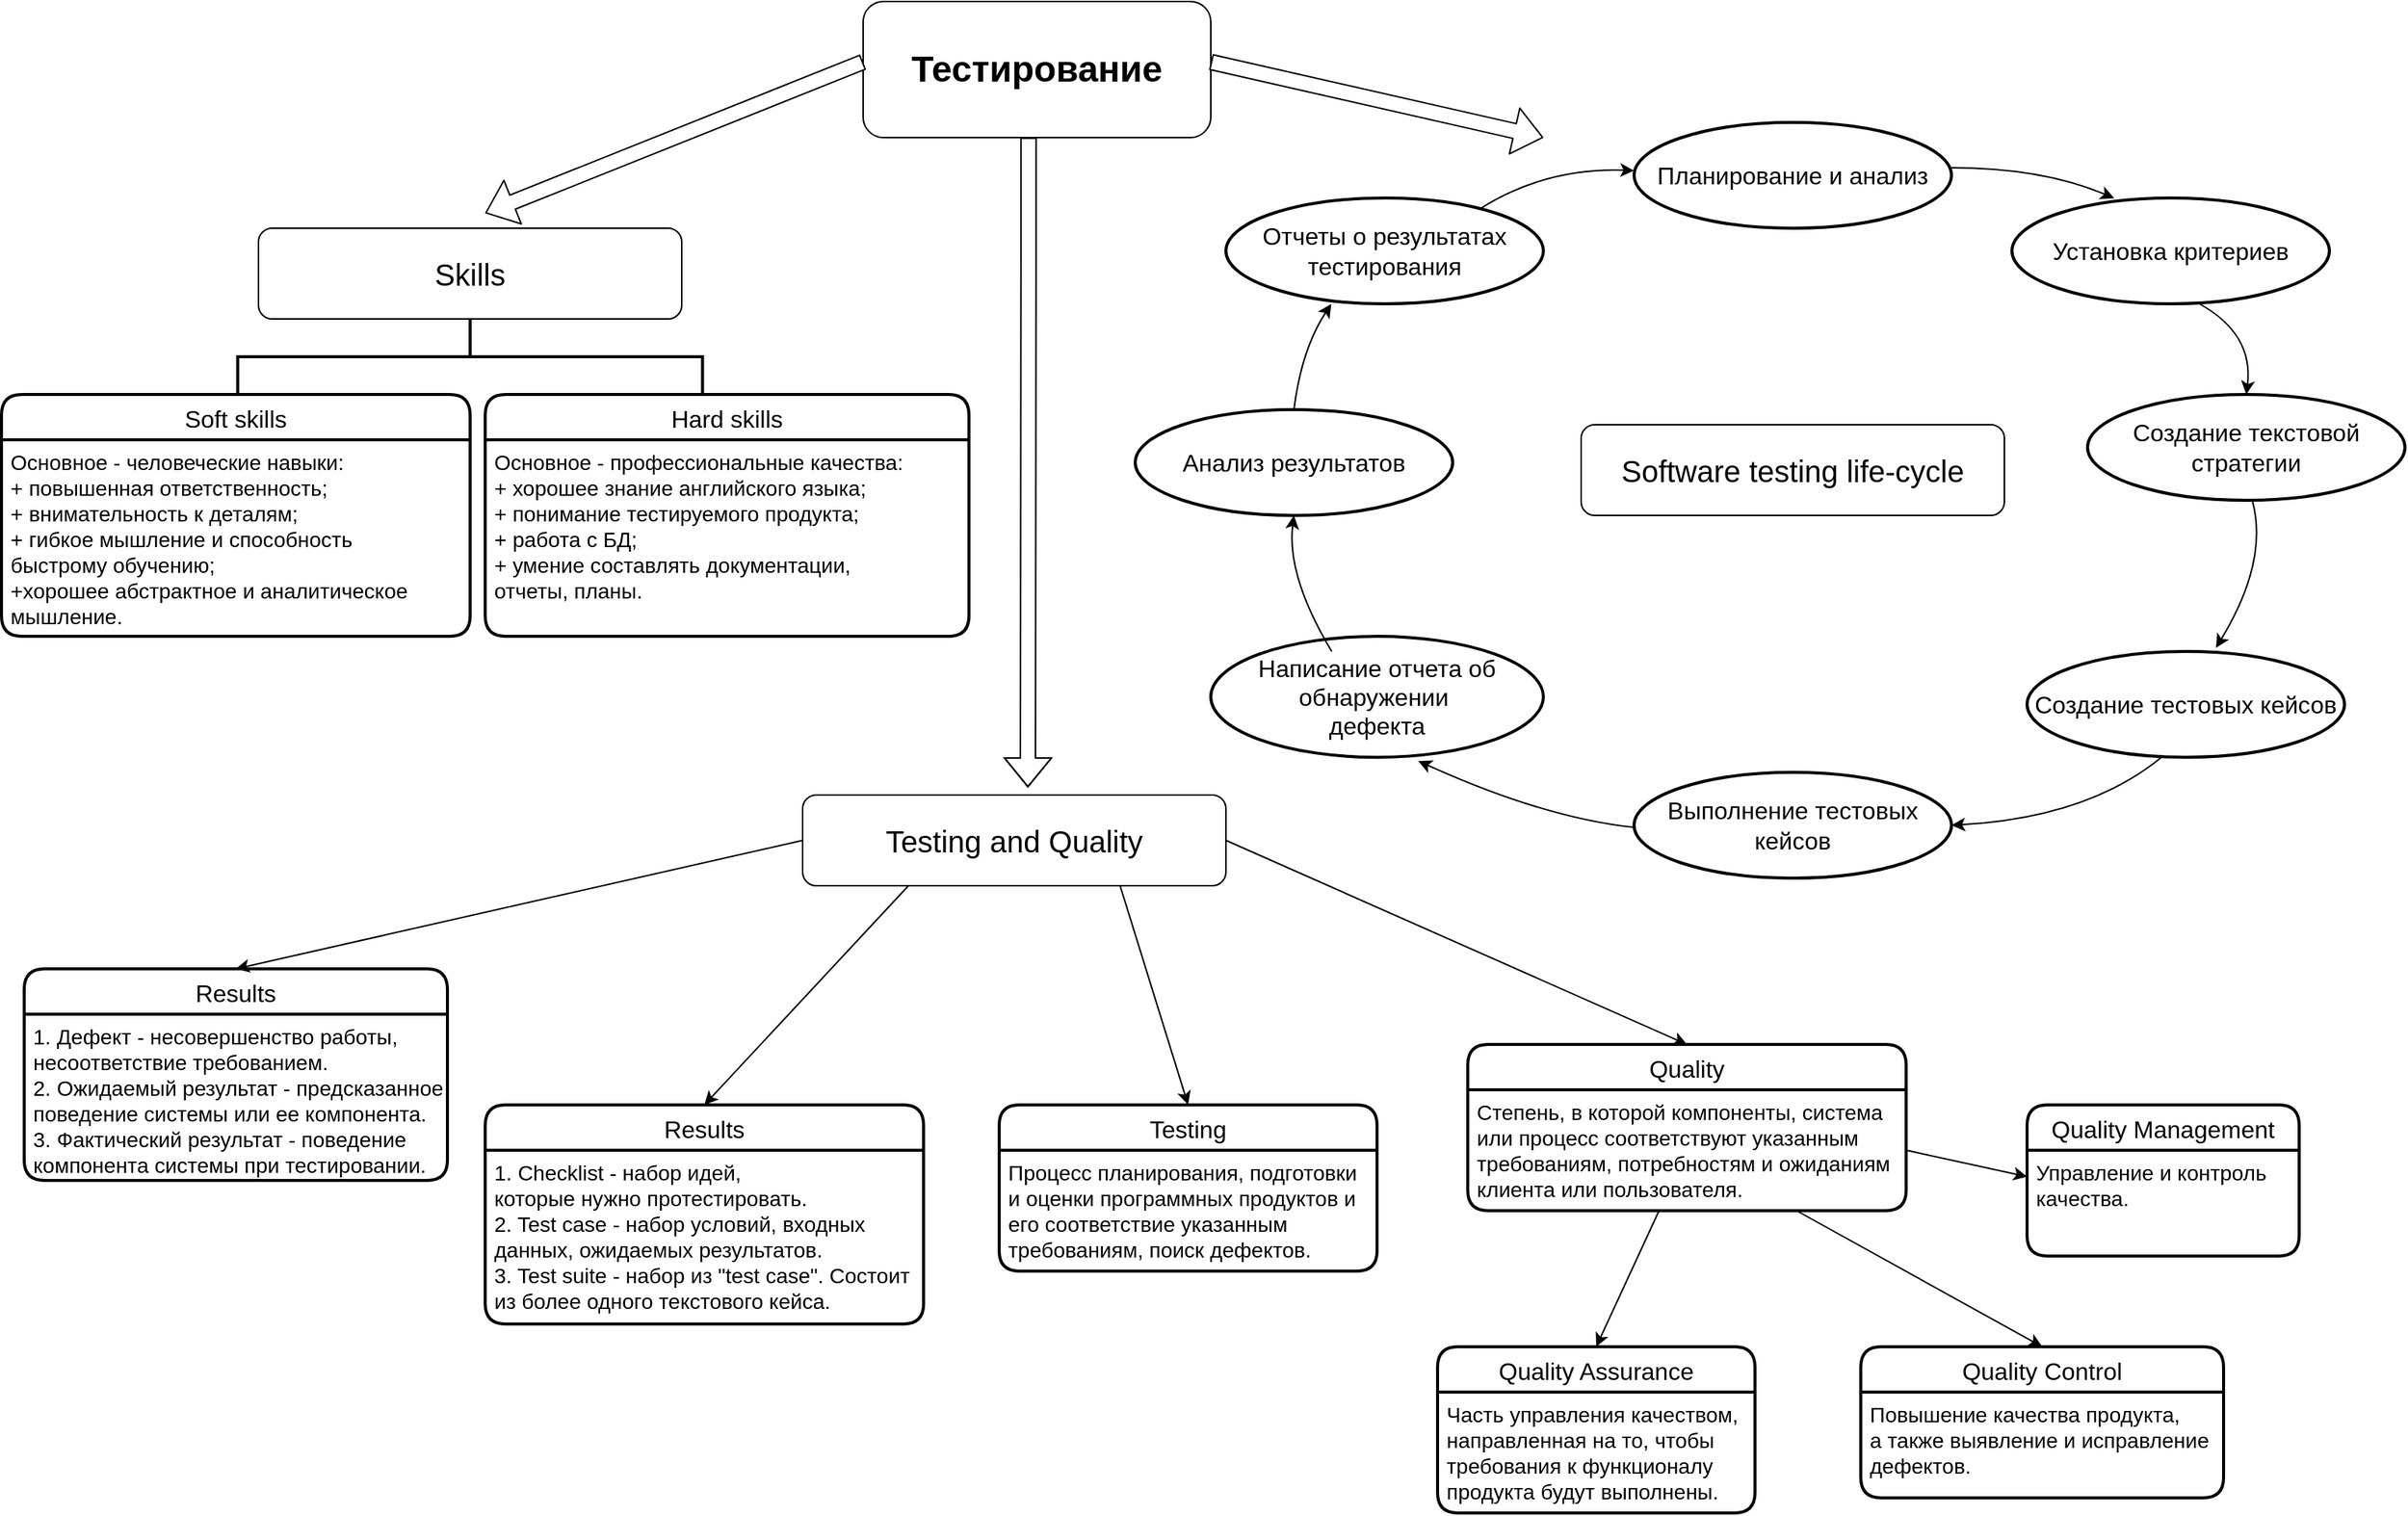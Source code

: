 <mxfile version="14.3.0" type="github">
  <diagram id="xAg9NidPO8V7DdGdZRjx" name="Page-1">
    <mxGraphModel dx="1730" dy="913" grid="0" gridSize="10" guides="1" tooltips="1" connect="1" arrows="1" fold="1" page="1" pageScale="1" pageWidth="1654" pageHeight="1169" math="0" shadow="0">
      <root>
        <object label="" id="0">
          <mxCell />
        </object>
        <mxCell id="1" parent="0" />
        <mxCell id="QrxmrUiC0J_Cw40STUVT-1" value="&lt;font style=&quot;font-size: 24px&quot;&gt;&lt;b&gt;Тестирование&lt;/b&gt;&lt;/font&gt;" style="rounded=1;whiteSpace=wrap;html=1;" parent="1" vertex="1">
          <mxGeometry x="630" y="30" width="230" height="90" as="geometry" />
        </mxCell>
        <mxCell id="QrxmrUiC0J_Cw40STUVT-2" value="&lt;font style=&quot;font-size: 20px;&quot;&gt;Skills&lt;/font&gt;" style="rounded=1;whiteSpace=wrap;html=1;fontSize=20;" parent="1" vertex="1">
          <mxGeometry x="230" y="180" width="280" height="60" as="geometry" />
        </mxCell>
        <mxCell id="zxv5agYtu_2K9ZOUmvWI-2" value="" style="strokeWidth=2;html=1;shape=mxgraph.flowchart.annotation_2;align=left;labelPosition=right;pointerEvents=1;direction=south;fontSize=20;" parent="1" vertex="1">
          <mxGeometry x="216.25" y="240" width="307.5" height="50" as="geometry" />
        </mxCell>
        <mxCell id="zxv5agYtu_2K9ZOUmvWI-9" value="Soft skills" style="swimlane;childLayout=stackLayout;horizontal=1;startSize=30;horizontalStack=0;rounded=1;fontSize=16;fontStyle=0;strokeWidth=2;resizeParent=0;resizeLast=1;shadow=0;dashed=0;align=center;" parent="1" vertex="1">
          <mxGeometry x="60" y="290" width="310" height="160" as="geometry" />
        </mxCell>
        <mxCell id="zxv5agYtu_2K9ZOUmvWI-10" value="Основное - человеческие навыки:&#xa;+ повышенная ответственность;&#xa;+ внимательность к деталям;&#xa;+ гибкое мышление и способность&#xa;быстрому обучению;&#xa;+хорошее абстрактное и аналитическое&#xa;мышление." style="align=left;strokeColor=none;fillColor=none;spacingLeft=4;fontSize=14;verticalAlign=top;resizable=0;rotatable=0;part=1;" parent="zxv5agYtu_2K9ZOUmvWI-9" vertex="1">
          <mxGeometry y="30" width="310" height="130" as="geometry" />
        </mxCell>
        <mxCell id="zxv5agYtu_2K9ZOUmvWI-11" value="Hard skills" style="swimlane;childLayout=stackLayout;horizontal=1;startSize=30;horizontalStack=0;rounded=1;fontSize=16;fontStyle=0;strokeWidth=2;resizeParent=0;resizeLast=1;shadow=0;dashed=0;align=center;" parent="1" vertex="1">
          <mxGeometry x="380" y="290" width="320" height="160" as="geometry" />
        </mxCell>
        <mxCell id="zxv5agYtu_2K9ZOUmvWI-12" value="Основное - профессиональные качества:&#xa;+ хорошее знание английского языка;&#xa;+ понимание тестируемого продукта;&#xa;+ работа с БД;&#xa;+ умение составлять документации, &#xa;отчеты, планы.&#xa;" style="align=left;strokeColor=none;fillColor=none;spacingLeft=4;fontSize=14;verticalAlign=top;resizable=0;rotatable=0;part=1;" parent="zxv5agYtu_2K9ZOUmvWI-11" vertex="1">
          <mxGeometry y="30" width="320" height="130" as="geometry" />
        </mxCell>
        <mxCell id="zxv5agYtu_2K9ZOUmvWI-15" value="" style="curved=1;endArrow=classic;html=1;exitX=0.796;exitY=0.111;exitDx=0;exitDy=0;exitPerimeter=0;" parent="1" source="zxv5agYtu_2K9ZOUmvWI-22" target="zxv5agYtu_2K9ZOUmvWI-17" edge="1">
          <mxGeometry width="50" height="50" relative="1" as="geometry">
            <mxPoint x="1040" y="160" as="sourcePoint" />
            <mxPoint x="1130" y="140" as="targetPoint" />
            <Array as="points">
              <mxPoint x="1080" y="140" />
            </Array>
          </mxGeometry>
        </mxCell>
        <mxCell id="zxv5agYtu_2K9ZOUmvWI-17" value="&lt;font style=&quot;font-size: 16px&quot;&gt;Планирование и анализ&lt;/font&gt;" style="strokeWidth=2;html=1;shape=mxgraph.flowchart.start_1;whiteSpace=wrap;" parent="1" vertex="1">
          <mxGeometry x="1140" y="110" width="210" height="70" as="geometry" />
        </mxCell>
        <mxCell id="zxv5agYtu_2K9ZOUmvWI-18" value="Выполнение тестовых кейсов" style="strokeWidth=2;html=1;shape=mxgraph.flowchart.start_1;whiteSpace=wrap;fontSize=16;" parent="1" vertex="1">
          <mxGeometry x="1140" y="540" width="210" height="70" as="geometry" />
        </mxCell>
        <mxCell id="zxv5agYtu_2K9ZOUmvWI-19" value="&lt;font style=&quot;font-size: 16px&quot;&gt;Создание текстовой стратегии&lt;/font&gt;" style="strokeWidth=2;html=1;shape=mxgraph.flowchart.start_1;whiteSpace=wrap;" parent="1" vertex="1">
          <mxGeometry x="1440" y="290" width="210" height="70" as="geometry" />
        </mxCell>
        <mxCell id="zxv5agYtu_2K9ZOUmvWI-20" value="&lt;font style=&quot;font-size: 16px&quot;&gt;Установка критериев&lt;/font&gt;" style="strokeWidth=2;html=1;shape=mxgraph.flowchart.start_1;whiteSpace=wrap;" parent="1" vertex="1">
          <mxGeometry x="1390" y="160" width="210" height="70" as="geometry" />
        </mxCell>
        <mxCell id="zxv5agYtu_2K9ZOUmvWI-21" value="&lt;font style=&quot;font-size: 16px&quot;&gt;Создание тестовых кейсов&lt;/font&gt;" style="strokeWidth=2;html=1;shape=mxgraph.flowchart.start_1;whiteSpace=wrap;" parent="1" vertex="1">
          <mxGeometry x="1400" y="460" width="210" height="70" as="geometry" />
        </mxCell>
        <mxCell id="zxv5agYtu_2K9ZOUmvWI-22" value="&lt;font style=&quot;font-size: 16px&quot;&gt;Отчеты о результатах&lt;br&gt;тестирования&lt;/font&gt;" style="strokeWidth=2;html=1;shape=mxgraph.flowchart.start_1;whiteSpace=wrap;" parent="1" vertex="1">
          <mxGeometry x="870" y="160" width="210" height="70" as="geometry" />
        </mxCell>
        <mxCell id="zxv5agYtu_2K9ZOUmvWI-23" value="Анализ результатов" style="strokeWidth=2;html=1;shape=mxgraph.flowchart.start_1;whiteSpace=wrap;fontSize=16;" parent="1" vertex="1">
          <mxGeometry x="810" y="300" width="210" height="70" as="geometry" />
        </mxCell>
        <mxCell id="zxv5agYtu_2K9ZOUmvWI-24" value="&lt;font style=&quot;font-size: 16px&quot;&gt;Написание отчета об обнаружении&amp;nbsp;&lt;br&gt;дефекта&lt;/font&gt;" style="strokeWidth=2;html=1;shape=mxgraph.flowchart.start_1;whiteSpace=wrap;" parent="1" vertex="1">
          <mxGeometry x="860" y="450" width="220" height="80" as="geometry" />
        </mxCell>
        <mxCell id="zxv5agYtu_2K9ZOUmvWI-28" value="" style="curved=1;endArrow=classic;html=1;exitX=0.443;exitY=-0.001;exitDx=0;exitDy=0;exitPerimeter=0;entryX=0.624;entryY=1.031;entryDx=0;entryDy=0;entryPerimeter=0;" parent="1" target="zxv5agYtu_2K9ZOUmvWI-24" edge="1">
          <mxGeometry width="50" height="50" relative="1" as="geometry">
            <mxPoint x="1140" y="576.43" as="sourcePoint" />
            <mxPoint x="1100.79" y="490" as="targetPoint" />
            <Array as="points">
              <mxPoint x="1080" y="570" />
            </Array>
          </mxGeometry>
        </mxCell>
        <mxCell id="zxv5agYtu_2K9ZOUmvWI-29" value="" style="curved=1;endArrow=classic;html=1;exitX=0.443;exitY=-0.001;exitDx=0;exitDy=0;exitPerimeter=0;entryX=1;entryY=0.5;entryDx=0;entryDy=0;entryPerimeter=0;" parent="1" target="zxv5agYtu_2K9ZOUmvWI-18" edge="1">
          <mxGeometry width="50" height="50" relative="1" as="geometry">
            <mxPoint x="1488.96" y="530.0" as="sourcePoint" />
            <mxPoint x="1350.0" y="485.74" as="targetPoint" />
            <Array as="points">
              <mxPoint x="1440" y="570" />
            </Array>
          </mxGeometry>
        </mxCell>
        <mxCell id="zxv5agYtu_2K9ZOUmvWI-30" value="" style="curved=1;endArrow=classic;html=1;exitX=0.443;exitY=-0.001;exitDx=0;exitDy=0;exitPerimeter=0;entryX=0.595;entryY=-0.034;entryDx=0;entryDy=0;entryPerimeter=0;" parent="1" target="zxv5agYtu_2K9ZOUmvWI-21" edge="1">
          <mxGeometry width="50" height="50" relative="1" as="geometry">
            <mxPoint x="1548.96" y="360.0" as="sourcePoint" />
            <mxPoint x="1410" y="405" as="targetPoint" />
            <Array as="points">
              <mxPoint x="1560" y="400" />
            </Array>
          </mxGeometry>
        </mxCell>
        <mxCell id="zxv5agYtu_2K9ZOUmvWI-31" value="" style="curved=1;endArrow=classic;html=1;exitX=0.443;exitY=-0.001;exitDx=0;exitDy=0;exitPerimeter=0;entryX=0.5;entryY=0;entryDx=0;entryDy=0;entryPerimeter=0;" parent="1" target="zxv5agYtu_2K9ZOUmvWI-19" edge="1">
          <mxGeometry width="50" height="50" relative="1" as="geometry">
            <mxPoint x="1514.01" y="230.0" as="sourcePoint" />
            <mxPoint x="1490.0" y="327.62" as="targetPoint" />
            <Array as="points">
              <mxPoint x="1550" y="250" />
            </Array>
          </mxGeometry>
        </mxCell>
        <mxCell id="zxv5agYtu_2K9ZOUmvWI-32" value="" style="curved=1;endArrow=classic;html=1;exitX=0.443;exitY=-0.001;exitDx=0;exitDy=0;exitPerimeter=0;entryX=0.322;entryY=0.002;entryDx=0;entryDy=0;entryPerimeter=0;" parent="1" target="zxv5agYtu_2K9ZOUmvWI-20" edge="1">
          <mxGeometry width="50" height="50" relative="1" as="geometry">
            <mxPoint x="1350.0" y="140.0" as="sourcePoint" />
            <mxPoint x="1380.99" y="200" as="targetPoint" />
            <Array as="points">
              <mxPoint x="1410" y="140" />
            </Array>
          </mxGeometry>
        </mxCell>
        <mxCell id="zxv5agYtu_2K9ZOUmvWI-34" value="" style="curved=1;endArrow=classic;html=1;exitX=0.796;exitY=0.111;exitDx=0;exitDy=0;exitPerimeter=0;entryX=0.5;entryY=1;entryDx=0;entryDy=0;entryPerimeter=0;" parent="1" target="zxv5agYtu_2K9ZOUmvWI-23" edge="1">
          <mxGeometry width="50" height="50" relative="1" as="geometry">
            <mxPoint x="940.0" y="460" as="sourcePoint" />
            <mxPoint x="1042.84" y="434.048" as="targetPoint" />
            <Array as="points">
              <mxPoint x="910" y="410" />
            </Array>
          </mxGeometry>
        </mxCell>
        <mxCell id="zxv5agYtu_2K9ZOUmvWI-35" value="" style="curved=1;endArrow=classic;html=1;exitX=0.5;exitY=0;exitDx=0;exitDy=0;exitPerimeter=0;entryX=0.332;entryY=1.002;entryDx=0;entryDy=0;entryPerimeter=0;" parent="1" source="zxv5agYtu_2K9ZOUmvWI-23" target="zxv5agYtu_2K9ZOUmvWI-22" edge="1">
          <mxGeometry width="50" height="50" relative="1" as="geometry">
            <mxPoint x="910.0" y="300" as="sourcePoint" />
            <mxPoint x="1012.84" y="274.048" as="targetPoint" />
            <Array as="points">
              <mxPoint x="920" y="260" />
            </Array>
          </mxGeometry>
        </mxCell>
        <mxCell id="zxv5agYtu_2K9ZOUmvWI-37" value="&lt;font style=&quot;font-size: 20px;&quot;&gt;Software testing life-cycle&lt;/font&gt;" style="rounded=1;whiteSpace=wrap;html=1;fontSize=20;" parent="1" vertex="1">
          <mxGeometry x="1105" y="310" width="280" height="60" as="geometry" />
        </mxCell>
        <mxCell id="zxv5agYtu_2K9ZOUmvWI-38" value="&lt;font style=&quot;font-size: 20px;&quot;&gt;Testing and Quality&lt;/font&gt;" style="rounded=1;whiteSpace=wrap;html=1;fontSize=20;" parent="1" vertex="1">
          <mxGeometry x="590" y="555" width="280" height="60" as="geometry" />
        </mxCell>
        <mxCell id="zxv5agYtu_2K9ZOUmvWI-39" value="Quality" style="swimlane;childLayout=stackLayout;horizontal=1;startSize=30;horizontalStack=0;rounded=1;fontSize=16;fontStyle=0;strokeWidth=2;resizeParent=0;resizeLast=1;shadow=0;dashed=0;align=center;" parent="1" vertex="1">
          <mxGeometry x="1030" y="720" width="290" height="110" as="geometry" />
        </mxCell>
        <mxCell id="zxv5agYtu_2K9ZOUmvWI-40" value="Степень, в которой компоненты, система&#xa;или процесс соответствуют указанным &#xa;требованиям, потребностям и ожиданиям&#xa;клиента или пользователя." style="align=left;strokeColor=none;fillColor=none;spacingLeft=4;fontSize=14;verticalAlign=top;resizable=0;rotatable=0;part=1;" parent="zxv5agYtu_2K9ZOUmvWI-39" vertex="1">
          <mxGeometry y="30" width="290" height="80" as="geometry" />
        </mxCell>
        <mxCell id="zxv5agYtu_2K9ZOUmvWI-52" value="Quality Management" style="swimlane;childLayout=stackLayout;horizontal=1;startSize=30;horizontalStack=0;rounded=1;fontSize=16;fontStyle=0;strokeWidth=2;resizeParent=0;resizeLast=1;shadow=0;dashed=0;align=center;" parent="1" vertex="1">
          <mxGeometry x="1400" y="760" width="180" height="100" as="geometry" />
        </mxCell>
        <mxCell id="zxv5agYtu_2K9ZOUmvWI-53" value="Управление и контроль &#xa;качества." style="align=left;strokeColor=none;fillColor=none;spacingLeft=4;fontSize=14;verticalAlign=top;resizable=0;rotatable=0;part=1;" parent="zxv5agYtu_2K9ZOUmvWI-52" vertex="1">
          <mxGeometry y="30" width="180" height="70" as="geometry" />
        </mxCell>
        <mxCell id="zxv5agYtu_2K9ZOUmvWI-54" value="Quality Assurance" style="swimlane;childLayout=stackLayout;horizontal=1;startSize=30;horizontalStack=0;rounded=1;fontSize=16;fontStyle=0;strokeWidth=2;resizeParent=0;resizeLast=1;shadow=0;dashed=0;align=center;" parent="1" vertex="1">
          <mxGeometry x="1010" y="920" width="210" height="110" as="geometry" />
        </mxCell>
        <mxCell id="zxv5agYtu_2K9ZOUmvWI-55" value="Часть управления качеством, &#xa;направленная на то, чтобы &#xa;требования к функционалу &#xa;продукта будут выполнены." style="align=left;strokeColor=none;fillColor=none;spacingLeft=4;fontSize=14;verticalAlign=top;resizable=0;rotatable=0;part=1;" parent="zxv5agYtu_2K9ZOUmvWI-54" vertex="1">
          <mxGeometry y="30" width="210" height="80" as="geometry" />
        </mxCell>
        <mxCell id="zxv5agYtu_2K9ZOUmvWI-56" value="Quality Control" style="swimlane;childLayout=stackLayout;horizontal=1;startSize=30;horizontalStack=0;rounded=1;fontSize=16;fontStyle=0;strokeWidth=2;resizeParent=0;resizeLast=1;shadow=0;dashed=0;align=center;" parent="1" vertex="1">
          <mxGeometry x="1290" y="920" width="240" height="100" as="geometry" />
        </mxCell>
        <mxCell id="zxv5agYtu_2K9ZOUmvWI-57" value="Повышение качества продукта, &#xa;а также выявление и исправление &#xa;дефектов." style="align=left;strokeColor=none;fillColor=none;spacingLeft=4;fontSize=14;verticalAlign=top;resizable=0;rotatable=0;part=1;" parent="zxv5agYtu_2K9ZOUmvWI-56" vertex="1">
          <mxGeometry y="30" width="240" height="70" as="geometry" />
        </mxCell>
        <mxCell id="zxv5agYtu_2K9ZOUmvWI-58" value="Results" style="swimlane;childLayout=stackLayout;horizontal=1;startSize=30;horizontalStack=0;rounded=1;fontSize=16;fontStyle=0;strokeWidth=2;resizeParent=0;resizeLast=1;shadow=0;dashed=0;align=center;" parent="1" vertex="1">
          <mxGeometry x="75" y="670" width="280" height="140" as="geometry" />
        </mxCell>
        <mxCell id="zxv5agYtu_2K9ZOUmvWI-59" value="1. Дефект - несовершенство работы,&#xa;несоответствие требованием.&#xa;2. Ожидаемый результат - предсказанное &#xa;поведение системы или ее компонента. &#xa;3. Фактический результат - поведение &#xa;компонента системы при тестировании." style="align=left;strokeColor=none;fillColor=none;spacingLeft=4;fontSize=14;verticalAlign=top;resizable=0;rotatable=0;part=1;" parent="zxv5agYtu_2K9ZOUmvWI-58" vertex="1">
          <mxGeometry y="30" width="280" height="110" as="geometry" />
        </mxCell>
        <mxCell id="zxv5agYtu_2K9ZOUmvWI-61" value="Results" style="swimlane;childLayout=stackLayout;horizontal=1;startSize=30;horizontalStack=0;rounded=1;fontSize=16;fontStyle=0;strokeWidth=2;resizeParent=0;resizeLast=1;shadow=0;dashed=0;align=center;" parent="1" vertex="1">
          <mxGeometry x="380" y="760" width="290" height="145" as="geometry" />
        </mxCell>
        <mxCell id="zxv5agYtu_2K9ZOUmvWI-62" value="1. Checklist - набор идей,&#xa;которые нужно протестировать.&#xa;2. Test case - набор условий, входных &#xa;данных, ожидаемых результатов.&#xa;3. Test suite - набор из &quot;test case&quot;. Состоит &#xa;из более одного текстового кейса." style="align=left;strokeColor=none;fillColor=none;spacingLeft=4;fontSize=14;verticalAlign=top;resizable=0;rotatable=0;part=1;" parent="zxv5agYtu_2K9ZOUmvWI-61" vertex="1">
          <mxGeometry y="30" width="290" height="115" as="geometry" />
        </mxCell>
        <mxCell id="zxv5agYtu_2K9ZOUmvWI-63" value="Testing" style="swimlane;childLayout=stackLayout;horizontal=1;startSize=30;horizontalStack=0;rounded=1;fontSize=16;fontStyle=0;strokeWidth=2;resizeParent=0;resizeLast=1;shadow=0;dashed=0;align=center;" parent="1" vertex="1">
          <mxGeometry x="720" y="760" width="250" height="110" as="geometry" />
        </mxCell>
        <mxCell id="zxv5agYtu_2K9ZOUmvWI-64" value="Процесс планирования, подготовки&#xa;и оценки программных продуктов и &#xa;его соответствие указанным&#xa;требованиям, поиск дефектов.&#xa;" style="align=left;strokeColor=none;fillColor=none;spacingLeft=4;fontSize=14;verticalAlign=top;resizable=0;rotatable=0;part=1;" parent="zxv5agYtu_2K9ZOUmvWI-63" vertex="1">
          <mxGeometry y="30" width="250" height="80" as="geometry" />
        </mxCell>
        <mxCell id="zxv5agYtu_2K9ZOUmvWI-66" value="" style="shape=flexArrow;endArrow=classic;html=1;fillColor=#FFFFFF;" parent="1" edge="1">
          <mxGeometry width="50" height="50" relative="1" as="geometry">
            <mxPoint x="630" y="70" as="sourcePoint" />
            <mxPoint x="380" y="170" as="targetPoint" />
          </mxGeometry>
        </mxCell>
        <mxCell id="zxv5agYtu_2K9ZOUmvWI-68" value="" style="shape=flexArrow;endArrow=classic;html=1;fillColor=#FFFFFF;" parent="1" edge="1">
          <mxGeometry width="50" height="50" relative="1" as="geometry">
            <mxPoint x="739.41" y="120" as="sourcePoint" />
            <mxPoint x="739" y="550" as="targetPoint" />
            <Array as="points">
              <mxPoint x="739.41" y="200" />
            </Array>
          </mxGeometry>
        </mxCell>
        <mxCell id="zxv5agYtu_2K9ZOUmvWI-69" value="" style="shape=flexArrow;endArrow=classic;html=1;fillColor=#FFFFFF;" parent="1" edge="1">
          <mxGeometry width="50" height="50" relative="1" as="geometry">
            <mxPoint x="860" y="70" as="sourcePoint" />
            <mxPoint x="1080" y="120" as="targetPoint" />
          </mxGeometry>
        </mxCell>
        <mxCell id="BBnHoBo3eMEKf9rqGDU8-7" value="" style="endArrow=classic;html=1;fontSize=14;exitX=0;exitY=0.5;exitDx=0;exitDy=0;entryX=0.5;entryY=0;entryDx=0;entryDy=0;" edge="1" parent="1" source="zxv5agYtu_2K9ZOUmvWI-38" target="zxv5agYtu_2K9ZOUmvWI-58">
          <mxGeometry width="50" height="50" relative="1" as="geometry">
            <mxPoint x="500" y="600" as="sourcePoint" />
            <mxPoint x="450" y="630" as="targetPoint" />
          </mxGeometry>
        </mxCell>
        <mxCell id="BBnHoBo3eMEKf9rqGDU8-8" value="" style="endArrow=classic;html=1;fontSize=14;entryX=0.5;entryY=0;entryDx=0;entryDy=0;exitX=0.25;exitY=1;exitDx=0;exitDy=0;" edge="1" parent="1" source="zxv5agYtu_2K9ZOUmvWI-38" target="zxv5agYtu_2K9ZOUmvWI-61">
          <mxGeometry width="50" height="50" relative="1" as="geometry">
            <mxPoint x="620" y="640" as="sourcePoint" />
            <mxPoint x="630" y="780" as="targetPoint" />
          </mxGeometry>
        </mxCell>
        <mxCell id="BBnHoBo3eMEKf9rqGDU8-9" value="" style="endArrow=classic;html=1;fontSize=14;entryX=0.5;entryY=0;entryDx=0;entryDy=0;exitX=0.75;exitY=1;exitDx=0;exitDy=0;" edge="1" parent="1" source="zxv5agYtu_2K9ZOUmvWI-38" target="zxv5agYtu_2K9ZOUmvWI-63">
          <mxGeometry width="50" height="50" relative="1" as="geometry">
            <mxPoint x="700" y="620" as="sourcePoint" />
            <mxPoint x="605" y="760" as="targetPoint" />
          </mxGeometry>
        </mxCell>
        <mxCell id="BBnHoBo3eMEKf9rqGDU8-11" value="" style="endArrow=classic;html=1;fontSize=14;entryX=0.5;entryY=0;entryDx=0;entryDy=0;exitX=1;exitY=0.5;exitDx=0;exitDy=0;" edge="1" parent="1" source="zxv5agYtu_2K9ZOUmvWI-38" target="zxv5agYtu_2K9ZOUmvWI-39">
          <mxGeometry width="50" height="50" relative="1" as="geometry">
            <mxPoint x="830" y="585" as="sourcePoint" />
            <mxPoint x="975" y="725" as="targetPoint" />
          </mxGeometry>
        </mxCell>
        <mxCell id="BBnHoBo3eMEKf9rqGDU8-12" value="" style="endArrow=classic;html=1;fontSize=14;entryX=0.5;entryY=0;entryDx=0;entryDy=0;" edge="1" parent="1" source="zxv5agYtu_2K9ZOUmvWI-40" target="zxv5agYtu_2K9ZOUmvWI-54">
          <mxGeometry width="50" height="50" relative="1" as="geometry">
            <mxPoint x="1210" y="860" as="sourcePoint" />
            <mxPoint x="1260" y="810" as="targetPoint" />
          </mxGeometry>
        </mxCell>
        <mxCell id="BBnHoBo3eMEKf9rqGDU8-13" value="" style="endArrow=classic;html=1;fontSize=14;entryX=0.5;entryY=0;entryDx=0;entryDy=0;exitX=0.75;exitY=1;exitDx=0;exitDy=0;" edge="1" parent="1" source="zxv5agYtu_2K9ZOUmvWI-40" target="zxv5agYtu_2K9ZOUmvWI-56">
          <mxGeometry width="50" height="50" relative="1" as="geometry">
            <mxPoint x="1270" y="840" as="sourcePoint" />
            <mxPoint x="1210" y="930" as="targetPoint" />
          </mxGeometry>
        </mxCell>
        <mxCell id="BBnHoBo3eMEKf9rqGDU8-14" value="" style="endArrow=classic;html=1;fontSize=14;entryX=0;entryY=0.25;entryDx=0;entryDy=0;exitX=1;exitY=0.5;exitDx=0;exitDy=0;" edge="1" parent="1" source="zxv5agYtu_2K9ZOUmvWI-40" target="zxv5agYtu_2K9ZOUmvWI-53">
          <mxGeometry width="50" height="50" relative="1" as="geometry">
            <mxPoint x="1350" y="740" as="sourcePoint" />
            <mxPoint x="1400" y="690" as="targetPoint" />
          </mxGeometry>
        </mxCell>
      </root>
    </mxGraphModel>
  </diagram>
</mxfile>
